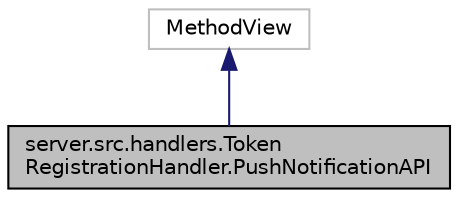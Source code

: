 digraph "server.src.handlers.TokenRegistrationHandler.PushNotificationAPI"
{
  edge [fontname="Helvetica",fontsize="10",labelfontname="Helvetica",labelfontsize="10"];
  node [fontname="Helvetica",fontsize="10",shape=record];
  Node1 [label="server.src.handlers.Token\lRegistrationHandler.PushNotificationAPI",height=0.2,width=0.4,color="black", fillcolor="grey75", style="filled", fontcolor="black"];
  Node2 -> Node1 [dir="back",color="midnightblue",fontsize="10",style="solid"];
  Node2 [label="MethodView",height=0.2,width=0.4,color="grey75", fillcolor="white", style="filled"];
}
